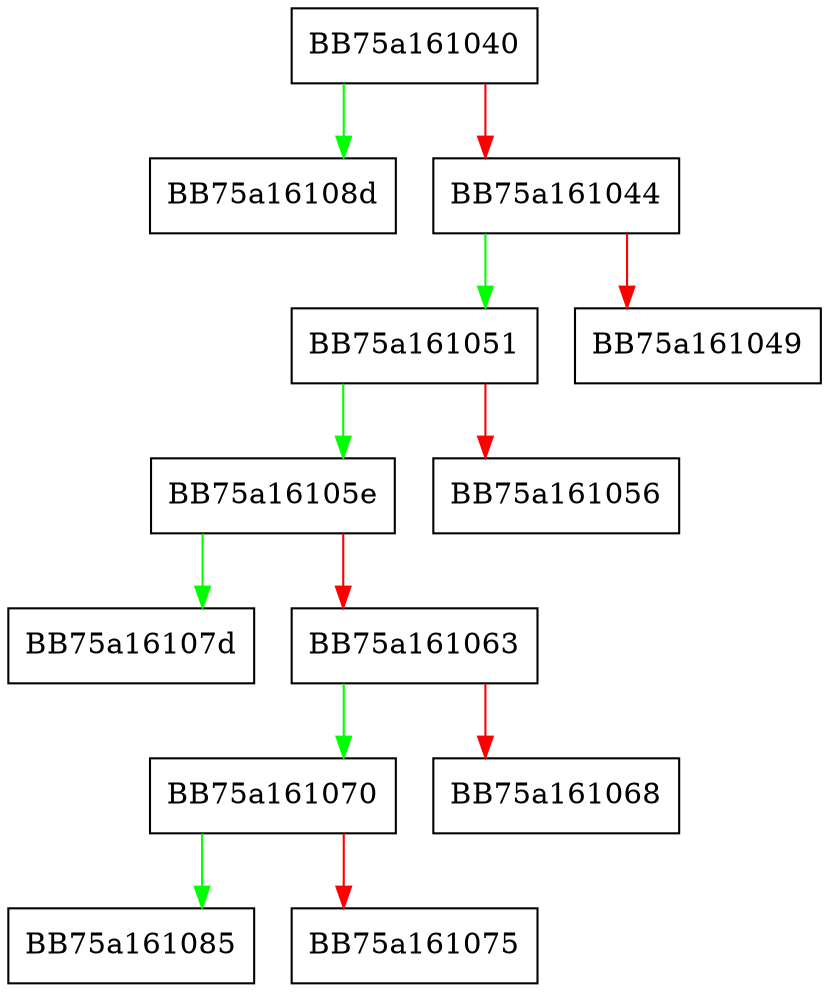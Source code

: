 digraph HashToString {
  node [shape="box"];
  graph [splines=ortho];
  BB75a161040 -> BB75a16108d [color="green"];
  BB75a161040 -> BB75a161044 [color="red"];
  BB75a161044 -> BB75a161051 [color="green"];
  BB75a161044 -> BB75a161049 [color="red"];
  BB75a161051 -> BB75a16105e [color="green"];
  BB75a161051 -> BB75a161056 [color="red"];
  BB75a16105e -> BB75a16107d [color="green"];
  BB75a16105e -> BB75a161063 [color="red"];
  BB75a161063 -> BB75a161070 [color="green"];
  BB75a161063 -> BB75a161068 [color="red"];
  BB75a161070 -> BB75a161085 [color="green"];
  BB75a161070 -> BB75a161075 [color="red"];
}